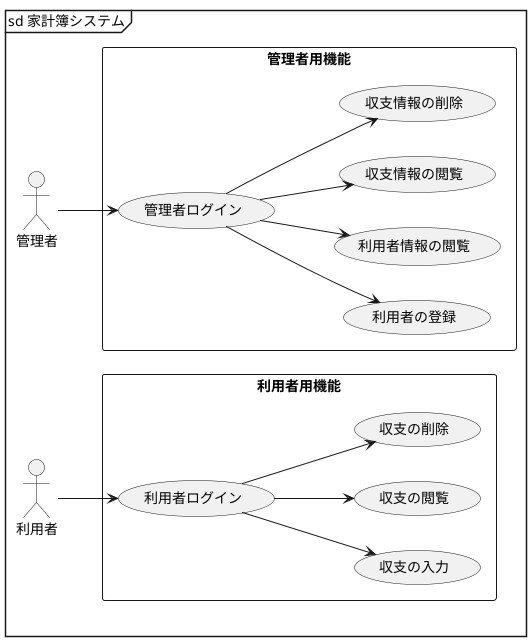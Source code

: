 @startuml
left to right direction
mainframe sd 家計簿システム
actor 利用者 as user
rectangle 利用者用機能 {
  usecase 収支の入力 as input
  usecase 収支の閲覧 as view
  usecase 収支の削除 as delete
usecase 利用者ログイン as user_login
}

actor 管理者 as admin
rectangle 管理者用機能 {
  usecase 利用者の登録 as register
  usecase 利用者情報の閲覧 as view_user
  usecase 収支情報の閲覧 as view_all
  usecase 収支情報の削除 as delete_all
  usecase 管理者ログイン as admin_login
}


user_login --> input
user_login --> view
user_login --> delete
user --> user_login

admin --> admin_login
admin_login --> register
admin_login --> view_user
admin_login --> view_all
admin_login --> delete_all

@enduml